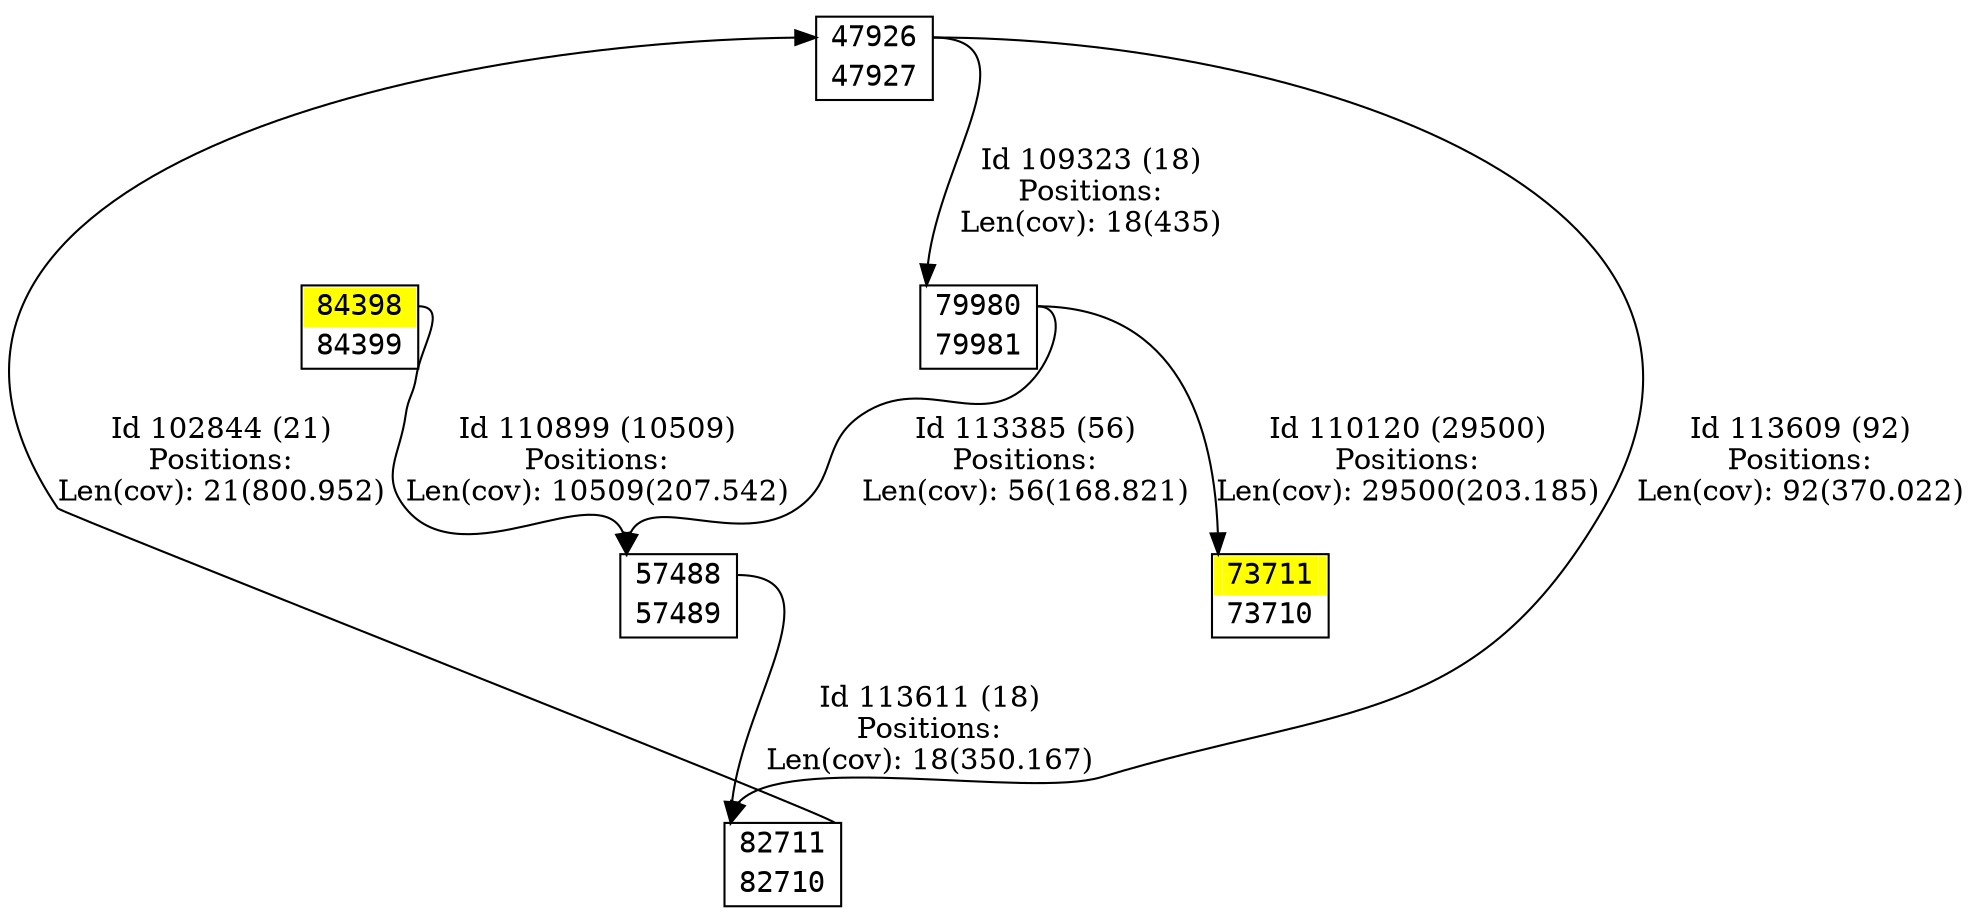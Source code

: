 digraph graph_picture {
node[fontname=<Courier> ,penwidth=<1.8> ,shape=<plaintext> ]
vertex_47926_47927[label=<<TABLE BORDER="1" CELLSPACING="0" >
<TR><TD BORDER="0" PORT = "port_47926_in" color="white" bgcolor="white" ></TD><TD BORDER="0" color="white" bgcolor="white" >47926</TD><TD BORDER="0" PORT = "port_47926_out" color="white" bgcolor="white" ></TD></TR>
<TR><TD BORDER="0" PORT = "port_47927_out" color="white" bgcolor="white" ></TD><TD BORDER="0" color="white" bgcolor="white" >47927</TD><TD BORDER="0" PORT = "port_47927_in" color="white" bgcolor="white" ></TD></TR>
</TABLE>> ,color=<black> ,URL=</vertex/47926.svg> ]
vertex_57488_57489[label=<<TABLE BORDER="1" CELLSPACING="0" >
<TR><TD BORDER="0" PORT = "port_57488_in" color="white" bgcolor="white" ></TD><TD BORDER="0" color="white" bgcolor="white" >57488</TD><TD BORDER="0" PORT = "port_57488_out" color="white" bgcolor="white" ></TD></TR>
<TR><TD BORDER="0" PORT = "port_57489_out" color="white" bgcolor="white" ></TD><TD BORDER="0" color="white" bgcolor="white" >57489</TD><TD BORDER="0" PORT = "port_57489_in" color="white" bgcolor="white" ></TD></TR>
</TABLE>> ,color=<black> ,URL=</vertex/57488.svg> ]
vertex_73710_73711[label=<<TABLE BORDER="1" CELLSPACING="0" >
<TR><TD BORDER="0" PORT = "port_73711_in" color="yellow" bgcolor="yellow" ></TD><TD BORDER="0" color="yellow" bgcolor="yellow" >73711</TD><TD BORDER="0" PORT = "port_73711_out" color="yellow" bgcolor="yellow" ></TD></TR>
<TR><TD BORDER="0" PORT = "port_73710_out" color="white" bgcolor="white" ></TD><TD BORDER="0" color="white" bgcolor="white" >73710</TD><TD BORDER="0" PORT = "port_73710_in" color="white" bgcolor="white" ></TD></TR>
</TABLE>> ,color=<black> ,URL=</vertex/73711.svg> ]
vertex_79980_79981[label=<<TABLE BORDER="1" CELLSPACING="0" >
<TR><TD BORDER="0" PORT = "port_79980_in" color="white" bgcolor="white" ></TD><TD BORDER="0" color="white" bgcolor="white" >79980</TD><TD BORDER="0" PORT = "port_79980_out" color="white" bgcolor="white" ></TD></TR>
<TR><TD BORDER="0" PORT = "port_79981_out" color="white" bgcolor="white" ></TD><TD BORDER="0" color="white" bgcolor="white" >79981</TD><TD BORDER="0" PORT = "port_79981_in" color="white" bgcolor="white" ></TD></TR>
</TABLE>> ,color=<black> ,URL=</vertex/79980.svg> ]
vertex_82710_82711[label=<<TABLE BORDER="1" CELLSPACING="0" >
<TR><TD BORDER="0" PORT = "port_82711_in" color="white" bgcolor="white" ></TD><TD BORDER="0" color="white" bgcolor="white" >82711</TD><TD BORDER="0" PORT = "port_82711_out" color="white" bgcolor="white" ></TD></TR>
<TR><TD BORDER="0" PORT = "port_82710_out" color="white" bgcolor="white" ></TD><TD BORDER="0" color="white" bgcolor="white" >82710</TD><TD BORDER="0" PORT = "port_82710_in" color="white" bgcolor="white" ></TD></TR>
</TABLE>> ,color=<black> ,URL=</vertex/82711.svg> ]
vertex_84398_84399[label=<<TABLE BORDER="1" CELLSPACING="0" >
<TR><TD BORDER="0" PORT = "port_84398_in" color="yellow" bgcolor="yellow" ></TD><TD BORDER="0" color="yellow" bgcolor="yellow" >84398</TD><TD BORDER="0" PORT = "port_84398_out" color="yellow" bgcolor="yellow" ></TD></TR>
<TR><TD BORDER="0" PORT = "port_84399_out" color="white" bgcolor="white" ></TD><TD BORDER="0" color="white" bgcolor="white" >84399</TD><TD BORDER="0" PORT = "port_84399_in" color="white" bgcolor="white" ></TD></TR>
</TABLE>> ,color=<black> ,URL=</vertex/84398.svg> ]
vertex_82710_82711:port_82711_out->vertex_47926_47927:port_47926_in[label="Id 102844 (21)\nPositions:\nLen(cov): 21(800.952)" ,color=<black> ]
vertex_47926_47927:port_47926_out->vertex_79980_79981:port_79980_in[label="Id 109323 (18)\nPositions:\nLen(cov): 18(435)" ,color=<black> ]
vertex_79980_79981:port_79980_out->vertex_73710_73711:port_73711_in[label="Id 110120 (29500)\nPositions:\nLen(cov): 29500(203.185)" ,color=<black> ]
vertex_84398_84399:port_84398_out->vertex_57488_57489:port_57488_in[label="Id 110899 (10509)\nPositions:\nLen(cov): 10509(207.542)" ,color=<black> ]
vertex_79980_79981:port_79980_out->vertex_57488_57489:port_57488_in[label="Id 113385 (56)\nPositions:\nLen(cov): 56(168.821)" ,color=<black> ]
vertex_47926_47927:port_47926_out->vertex_82710_82711:port_82711_in[label="Id 113609 (92)\nPositions:\nLen(cov): 92(370.022)" ,color=<black> ]
vertex_57488_57489:port_57488_out->vertex_82710_82711:port_82711_in[label="Id 113611 (18)\nPositions:\nLen(cov): 18(350.167)" ,color=<black> ]
}
